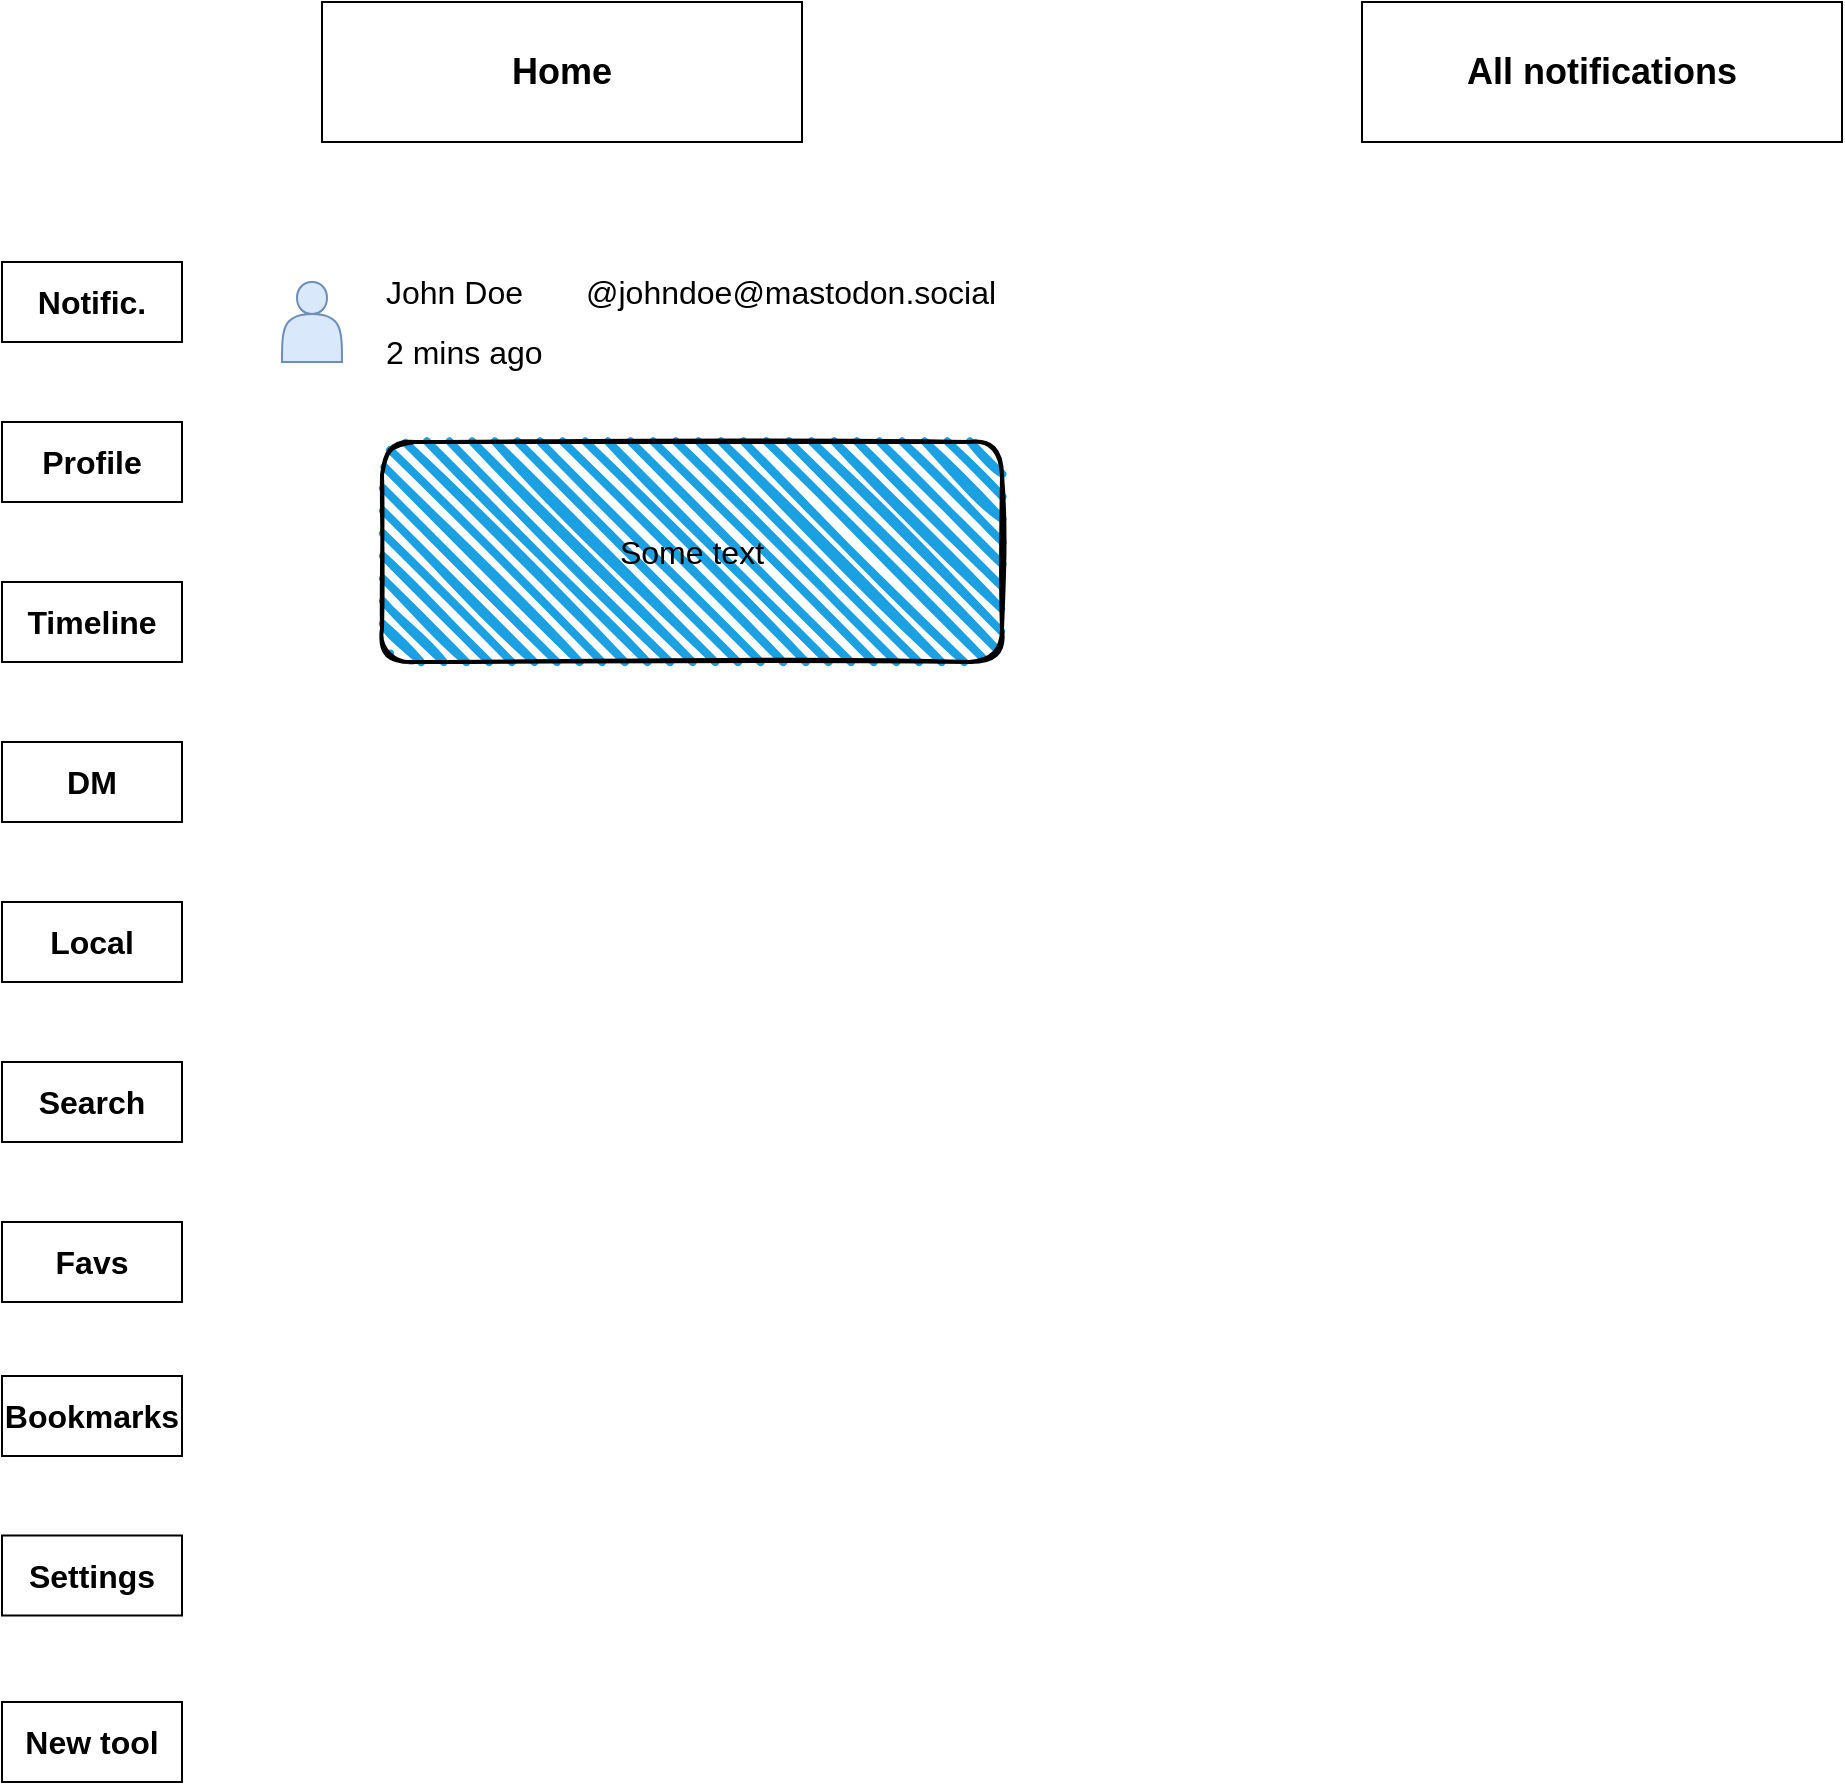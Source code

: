 <mxfile version="20.8.21" type="github">
  <diagram name="Page-1" id="c9db0220-8083-56f3-ca83-edcdcd058819">
    <mxGraphModel dx="1400" dy="775" grid="1" gridSize="10" guides="1" tooltips="1" connect="1" arrows="1" fold="1" page="1" pageScale="1.5" pageWidth="826" pageHeight="1169" background="none" math="0" shadow="0">
      <root>
        <mxCell id="0" style=";html=1;" />
        <mxCell id="1" style=";html=1;" parent="0" />
        <mxCell id="tSHCLuBhUTtKWHFadsuw-1" value="Home" style="rounded=0;whiteSpace=wrap;html=1;fontStyle=1;fontSize=18;" vertex="1" parent="1">
          <mxGeometry x="240" y="110" width="240" height="70" as="geometry" />
        </mxCell>
        <mxCell id="tSHCLuBhUTtKWHFadsuw-2" value="All notifications" style="rounded=0;whiteSpace=wrap;html=1;fontStyle=1;fontSize=18;" vertex="1" parent="1">
          <mxGeometry x="760" y="110" width="240" height="70" as="geometry" />
        </mxCell>
        <mxCell id="tSHCLuBhUTtKWHFadsuw-3" value="Notific." style="rounded=0;whiteSpace=wrap;html=1;fontSize=16;fontStyle=1" vertex="1" parent="1">
          <mxGeometry x="80" y="240" width="90" height="40" as="geometry" />
        </mxCell>
        <mxCell id="tSHCLuBhUTtKWHFadsuw-4" value="Profile" style="rounded=0;whiteSpace=wrap;html=1;fontSize=16;fontStyle=1" vertex="1" parent="1">
          <mxGeometry x="80" y="320" width="90" height="40" as="geometry" />
        </mxCell>
        <mxCell id="tSHCLuBhUTtKWHFadsuw-5" value="Local" style="rounded=0;whiteSpace=wrap;html=1;fontSize=16;fontStyle=1" vertex="1" parent="1">
          <mxGeometry x="80" y="560" width="90" height="40" as="geometry" />
        </mxCell>
        <mxCell id="tSHCLuBhUTtKWHFadsuw-6" value="Timeline" style="rounded=0;whiteSpace=wrap;html=1;fontSize=16;fontStyle=1" vertex="1" parent="1">
          <mxGeometry x="80" y="400" width="90" height="40" as="geometry" />
        </mxCell>
        <mxCell id="tSHCLuBhUTtKWHFadsuw-7" value="DM" style="rounded=0;whiteSpace=wrap;html=1;fontSize=16;fontStyle=1" vertex="1" parent="1">
          <mxGeometry x="80" y="480" width="90" height="40" as="geometry" />
        </mxCell>
        <mxCell id="tSHCLuBhUTtKWHFadsuw-8" value="Search" style="rounded=0;whiteSpace=wrap;html=1;fontSize=16;fontStyle=1" vertex="1" parent="1">
          <mxGeometry x="80" y="640" width="90" height="40" as="geometry" />
        </mxCell>
        <mxCell id="tSHCLuBhUTtKWHFadsuw-9" value="Favs" style="rounded=0;whiteSpace=wrap;html=1;fontSize=16;fontStyle=1" vertex="1" parent="1">
          <mxGeometry x="80" y="720" width="90" height="40" as="geometry" />
        </mxCell>
        <mxCell id="tSHCLuBhUTtKWHFadsuw-10" value="New tool" style="rounded=0;whiteSpace=wrap;html=1;fontSize=16;fontStyle=1" vertex="1" parent="1">
          <mxGeometry x="80" y="960" width="90" height="40" as="geometry" />
        </mxCell>
        <mxCell id="tSHCLuBhUTtKWHFadsuw-11" value="Settings" style="rounded=0;whiteSpace=wrap;html=1;fontSize=16;fontStyle=1" vertex="1" parent="1">
          <mxGeometry x="80" y="876.75" width="90" height="40" as="geometry" />
        </mxCell>
        <mxCell id="tSHCLuBhUTtKWHFadsuw-12" value="Bookmarks" style="rounded=0;whiteSpace=wrap;html=1;fontSize=16;fontStyle=1" vertex="1" parent="1">
          <mxGeometry x="80" y="797" width="90" height="40" as="geometry" />
        </mxCell>
        <mxCell id="tSHCLuBhUTtKWHFadsuw-13" value="" style="shape=actor;whiteSpace=wrap;html=1;fontSize=16;fillColor=#dae8fc;strokeColor=#6c8ebf;" vertex="1" parent="1">
          <mxGeometry x="220" y="250" width="30" height="40" as="geometry" />
        </mxCell>
        <mxCell id="tSHCLuBhUTtKWHFadsuw-14" value="&lt;font color=&quot;#000000&quot;&gt;John Doe&lt;/font&gt;" style="text;html=1;strokeColor=none;fillColor=none;align=left;verticalAlign=middle;whiteSpace=wrap;rounded=0;fontSize=16;fontColor=#66B2FF;" vertex="1" parent="1">
          <mxGeometry x="270" y="240" width="100" height="30" as="geometry" />
        </mxCell>
        <mxCell id="tSHCLuBhUTtKWHFadsuw-15" value="&lt;font color=&quot;#000000&quot;&gt;2 mins ago&lt;/font&gt;" style="text;html=1;strokeColor=none;fillColor=none;align=left;verticalAlign=middle;whiteSpace=wrap;rounded=0;fontSize=16;fontColor=#66B2FF;" vertex="1" parent="1">
          <mxGeometry x="270" y="270" width="100" height="30" as="geometry" />
        </mxCell>
        <mxCell id="tSHCLuBhUTtKWHFadsuw-17" value="Some text" style="rounded=1;whiteSpace=wrap;html=1;strokeWidth=2;fillWeight=4;hachureGap=8;hachureAngle=45;fillColor=#1ba1e2;sketch=1;fontSize=16;fontColor=#000000;" vertex="1" parent="1">
          <mxGeometry x="270" y="330" width="310" height="110" as="geometry" />
        </mxCell>
        <mxCell id="tSHCLuBhUTtKWHFadsuw-16" value="&lt;font color=&quot;#000000&quot;&gt;@johndoe@mastodon.social&lt;/font&gt;" style="text;html=1;strokeColor=none;fillColor=none;align=left;verticalAlign=middle;whiteSpace=wrap;rounded=0;fontSize=16;fontColor=#66B2FF;" vertex="1" parent="1">
          <mxGeometry x="370" y="240" width="100" height="30" as="geometry" />
        </mxCell>
      </root>
    </mxGraphModel>
  </diagram>
</mxfile>

